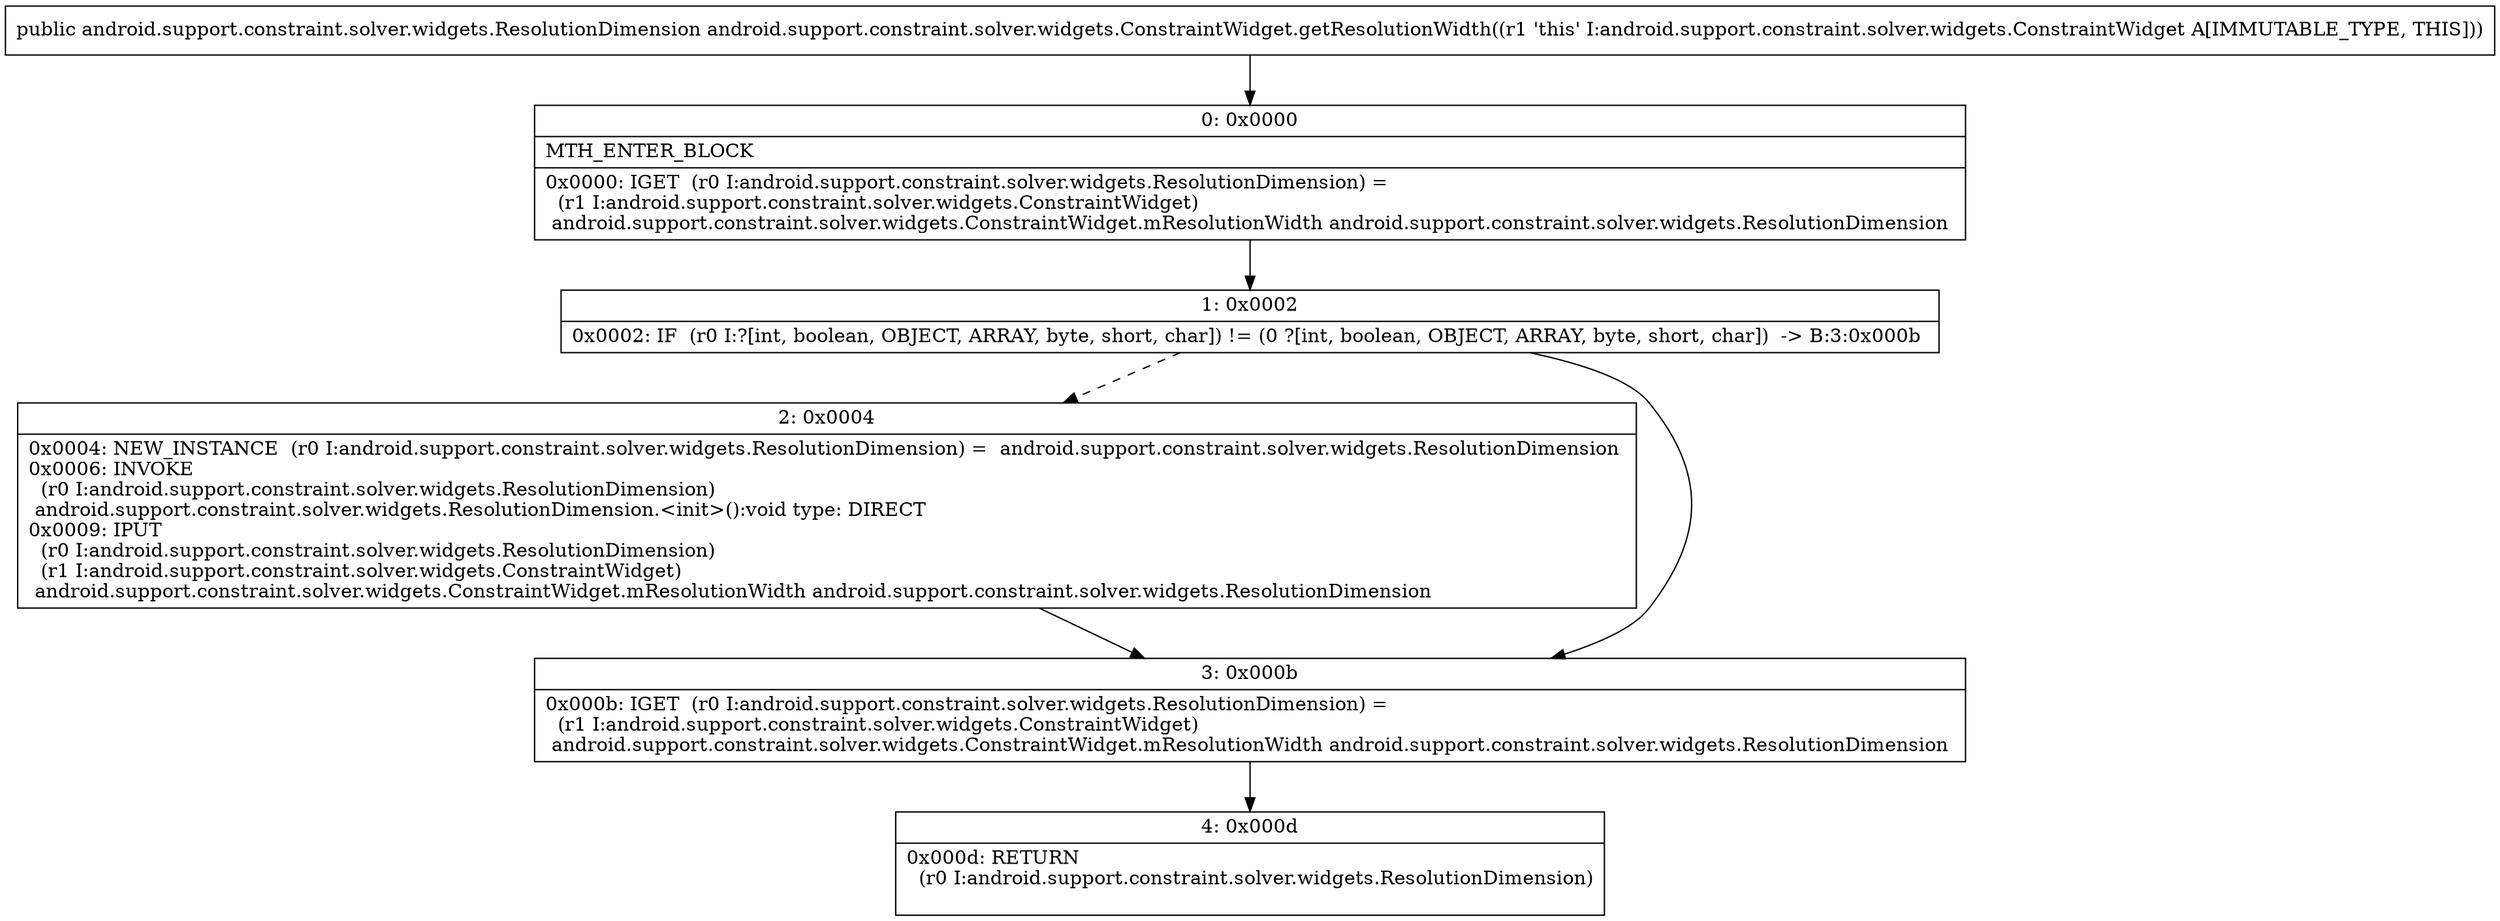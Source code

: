 digraph "CFG forandroid.support.constraint.solver.widgets.ConstraintWidget.getResolutionWidth()Landroid\/support\/constraint\/solver\/widgets\/ResolutionDimension;" {
Node_0 [shape=record,label="{0\:\ 0x0000|MTH_ENTER_BLOCK\l|0x0000: IGET  (r0 I:android.support.constraint.solver.widgets.ResolutionDimension) = \l  (r1 I:android.support.constraint.solver.widgets.ConstraintWidget)\l android.support.constraint.solver.widgets.ConstraintWidget.mResolutionWidth android.support.constraint.solver.widgets.ResolutionDimension \l}"];
Node_1 [shape=record,label="{1\:\ 0x0002|0x0002: IF  (r0 I:?[int, boolean, OBJECT, ARRAY, byte, short, char]) != (0 ?[int, boolean, OBJECT, ARRAY, byte, short, char])  \-\> B:3:0x000b \l}"];
Node_2 [shape=record,label="{2\:\ 0x0004|0x0004: NEW_INSTANCE  (r0 I:android.support.constraint.solver.widgets.ResolutionDimension) =  android.support.constraint.solver.widgets.ResolutionDimension \l0x0006: INVOKE  \l  (r0 I:android.support.constraint.solver.widgets.ResolutionDimension)\l android.support.constraint.solver.widgets.ResolutionDimension.\<init\>():void type: DIRECT \l0x0009: IPUT  \l  (r0 I:android.support.constraint.solver.widgets.ResolutionDimension)\l  (r1 I:android.support.constraint.solver.widgets.ConstraintWidget)\l android.support.constraint.solver.widgets.ConstraintWidget.mResolutionWidth android.support.constraint.solver.widgets.ResolutionDimension \l}"];
Node_3 [shape=record,label="{3\:\ 0x000b|0x000b: IGET  (r0 I:android.support.constraint.solver.widgets.ResolutionDimension) = \l  (r1 I:android.support.constraint.solver.widgets.ConstraintWidget)\l android.support.constraint.solver.widgets.ConstraintWidget.mResolutionWidth android.support.constraint.solver.widgets.ResolutionDimension \l}"];
Node_4 [shape=record,label="{4\:\ 0x000d|0x000d: RETURN  \l  (r0 I:android.support.constraint.solver.widgets.ResolutionDimension)\l \l}"];
MethodNode[shape=record,label="{public android.support.constraint.solver.widgets.ResolutionDimension android.support.constraint.solver.widgets.ConstraintWidget.getResolutionWidth((r1 'this' I:android.support.constraint.solver.widgets.ConstraintWidget A[IMMUTABLE_TYPE, THIS])) }"];
MethodNode -> Node_0;
Node_0 -> Node_1;
Node_1 -> Node_2[style=dashed];
Node_1 -> Node_3;
Node_2 -> Node_3;
Node_3 -> Node_4;
}

